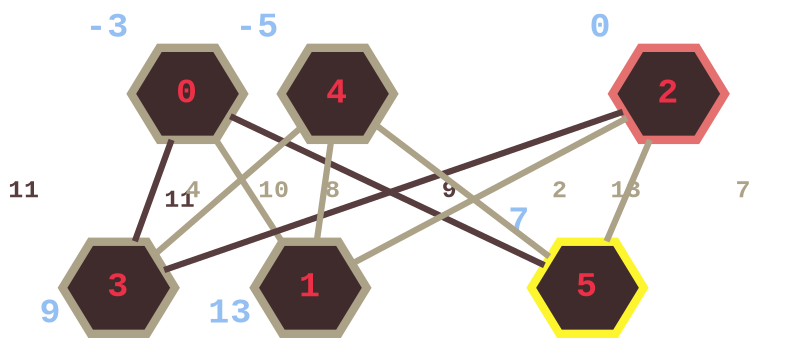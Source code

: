 graph D {
        
graph [dpi=300 bgcolor="#00000000"];
node [style=filled shape=hexagon fillcolor="#3f2b2c" color="#aca287"
      fontcolor="#ec3047" fontsize=17 penwidth=4 fontname="Courier New Bold"]
edge [fontsize=12  fontname="Courier New Bold" penwidth=3 color="#aca287"
      fontcolor="#aca287"]
splines=false

0 [pos="0,0" xlabel=<<font color="#94bff3">-3</font>> xlp="45,0"]
1 [pos="0,-300" xlabel=<<font color="#94bff3">13</font>> xlp="45,-300"]
2 [pos="200,0" color="#e47070" xlabel=<<font color="#94bff3">0</font>>
   xlp="245,0"]
3 [pos="200,-300" xlabel=<<font color="#94bff3">9</font>> xlp="245,-300"]
4 [pos="400,0" xlabel=<<font color="#94bff3">-5</font>> xlp="355,0"]
5 [pos="400,-300" color="#fdf62e" xlabel=<<font color="#94bff3">7</font>>
   xlp="355,-300"]

0 -- 1 [label="10 "]
0 -- 3 [label="11  " color="#583d3f" fontcolor="#583d3f"]
0 -- 5 [label="9   " color="#583d3f" fontcolor="#583d3f"]

2 -- 1 [label="13  "]
2 -- 3 [headlabel="11 \n\n " color="#583d3f" fontcolor="#583d3f"]
2 -- 5 [label="7  "]

4 -- 1 [label="8   "]
4 -- 3 [label="4  "]
4 -- 5 [label="2 "]
}
